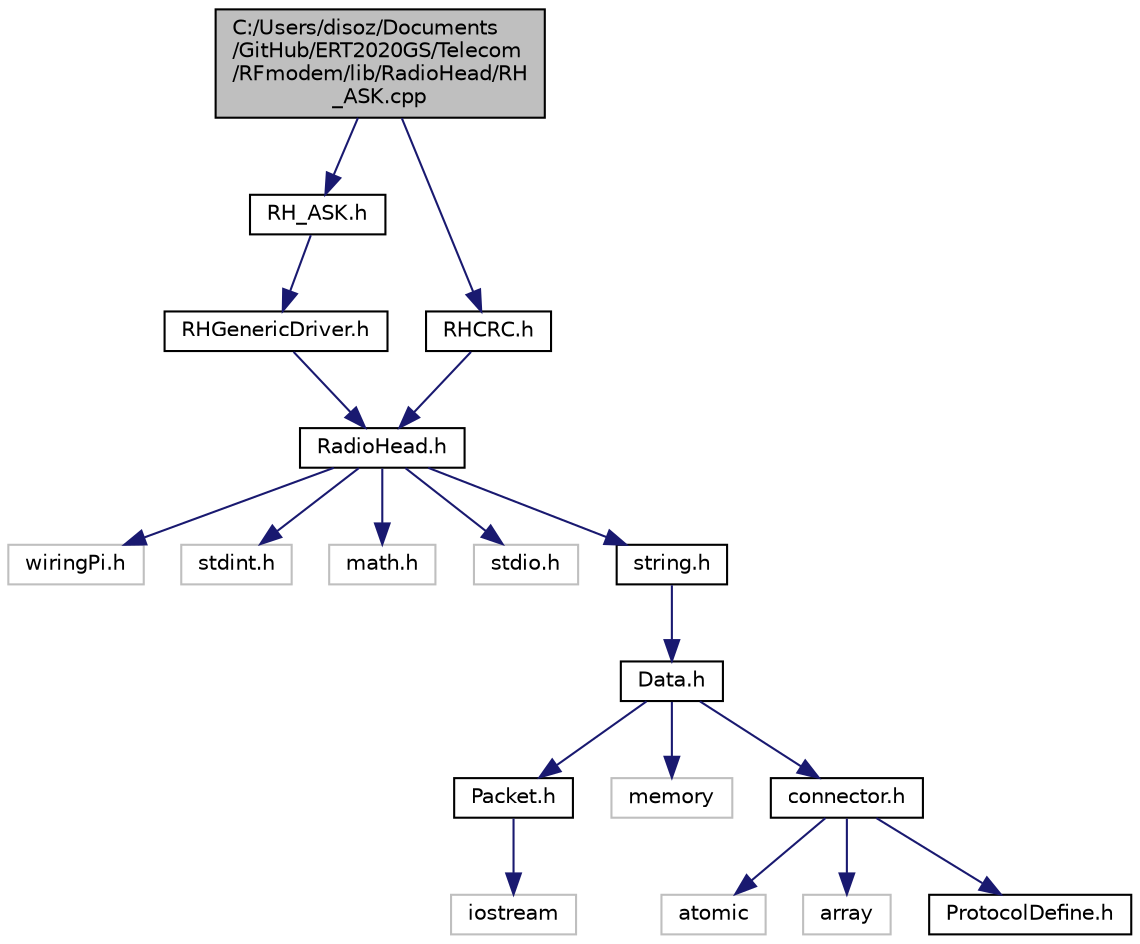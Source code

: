 digraph "C:/Users/disoz/Documents/GitHub/ERT2020GS/Telecom/RFmodem/lib/RadioHead/RH_ASK.cpp"
{
 // LATEX_PDF_SIZE
  edge [fontname="Helvetica",fontsize="10",labelfontname="Helvetica",labelfontsize="10"];
  node [fontname="Helvetica",fontsize="10",shape=record];
  Node1 [label="C:/Users/disoz/Documents\l/GitHub/ERT2020GS/Telecom\l/RFmodem/lib/RadioHead/RH\l_ASK.cpp",height=0.2,width=0.4,color="black", fillcolor="grey75", style="filled", fontcolor="black",tooltip=" "];
  Node1 -> Node2 [color="midnightblue",fontsize="10",style="solid",fontname="Helvetica"];
  Node2 [label="RH_ASK.h",height=0.2,width=0.4,color="black", fillcolor="white", style="filled",URL="$_r_h___a_s_k_8h.html",tooltip=" "];
  Node2 -> Node3 [color="midnightblue",fontsize="10",style="solid",fontname="Helvetica"];
  Node3 [label="RHGenericDriver.h",height=0.2,width=0.4,color="black", fillcolor="white", style="filled",URL="$_r_h_generic_driver_8h.html",tooltip=" "];
  Node3 -> Node4 [color="midnightblue",fontsize="10",style="solid",fontname="Helvetica"];
  Node4 [label="RadioHead.h",height=0.2,width=0.4,color="black", fillcolor="white", style="filled",URL="$_radio_head_8h.html",tooltip=" "];
  Node4 -> Node5 [color="midnightblue",fontsize="10",style="solid",fontname="Helvetica"];
  Node5 [label="wiringPi.h",height=0.2,width=0.4,color="grey75", fillcolor="white", style="filled",tooltip=" "];
  Node4 -> Node6 [color="midnightblue",fontsize="10",style="solid",fontname="Helvetica"];
  Node6 [label="stdint.h",height=0.2,width=0.4,color="grey75", fillcolor="white", style="filled",tooltip=" "];
  Node4 -> Node7 [color="midnightblue",fontsize="10",style="solid",fontname="Helvetica"];
  Node7 [label="math.h",height=0.2,width=0.4,color="grey75", fillcolor="white", style="filled",tooltip=" "];
  Node4 -> Node8 [color="midnightblue",fontsize="10",style="solid",fontname="Helvetica"];
  Node8 [label="stdio.h",height=0.2,width=0.4,color="grey75", fillcolor="white", style="filled",tooltip=" "];
  Node4 -> Node9 [color="midnightblue",fontsize="10",style="solid",fontname="Helvetica"];
  Node9 [label="string.h",height=0.2,width=0.4,color="black", fillcolor="white", style="filled",URL="$_string_8h.html",tooltip="String module interface."];
  Node9 -> Node10 [color="midnightblue",fontsize="10",style="solid",fontname="Helvetica"];
  Node10 [label="Data.h",height=0.2,width=0.4,color="black", fillcolor="white", style="filled",URL="$_data_8h.html",tooltip="Data module interface."];
  Node10 -> Node11 [color="midnightblue",fontsize="10",style="solid",fontname="Helvetica"];
  Node11 [label="Packet.h",height=0.2,width=0.4,color="black", fillcolor="white", style="filled",URL="$_packet_8h.html",tooltip=" "];
  Node11 -> Node12 [color="midnightblue",fontsize="10",style="solid",fontname="Helvetica"];
  Node12 [label="iostream",height=0.2,width=0.4,color="grey75", fillcolor="white", style="filled",tooltip=" "];
  Node10 -> Node13 [color="midnightblue",fontsize="10",style="solid",fontname="Helvetica"];
  Node13 [label="memory",height=0.2,width=0.4,color="grey75", fillcolor="white", style="filled",tooltip=" "];
  Node10 -> Node14 [color="midnightblue",fontsize="10",style="solid",fontname="Helvetica"];
  Node14 [label="connector.h",height=0.2,width=0.4,color="black", fillcolor="white", style="filled",URL="$connector_8h.html",tooltip=" "];
  Node14 -> Node15 [color="midnightblue",fontsize="10",style="solid",fontname="Helvetica"];
  Node15 [label="atomic",height=0.2,width=0.4,color="grey75", fillcolor="white", style="filled",tooltip=" "];
  Node14 -> Node16 [color="midnightblue",fontsize="10",style="solid",fontname="Helvetica"];
  Node16 [label="array",height=0.2,width=0.4,color="grey75", fillcolor="white", style="filled",tooltip=" "];
  Node14 -> Node17 [color="midnightblue",fontsize="10",style="solid",fontname="Helvetica"];
  Node17 [label="ProtocolDefine.h",height=0.2,width=0.4,color="black", fillcolor="white", style="filled",URL="$_protocol_define_8h.html",tooltip="User Interface - RF Telecom interface protocol definition."];
  Node1 -> Node18 [color="midnightblue",fontsize="10",style="solid",fontname="Helvetica"];
  Node18 [label="RHCRC.h",height=0.2,width=0.4,color="black", fillcolor="white", style="filled",URL="$_r_h_c_r_c_8h.html",tooltip=" "];
  Node18 -> Node4 [color="midnightblue",fontsize="10",style="solid",fontname="Helvetica"];
}
